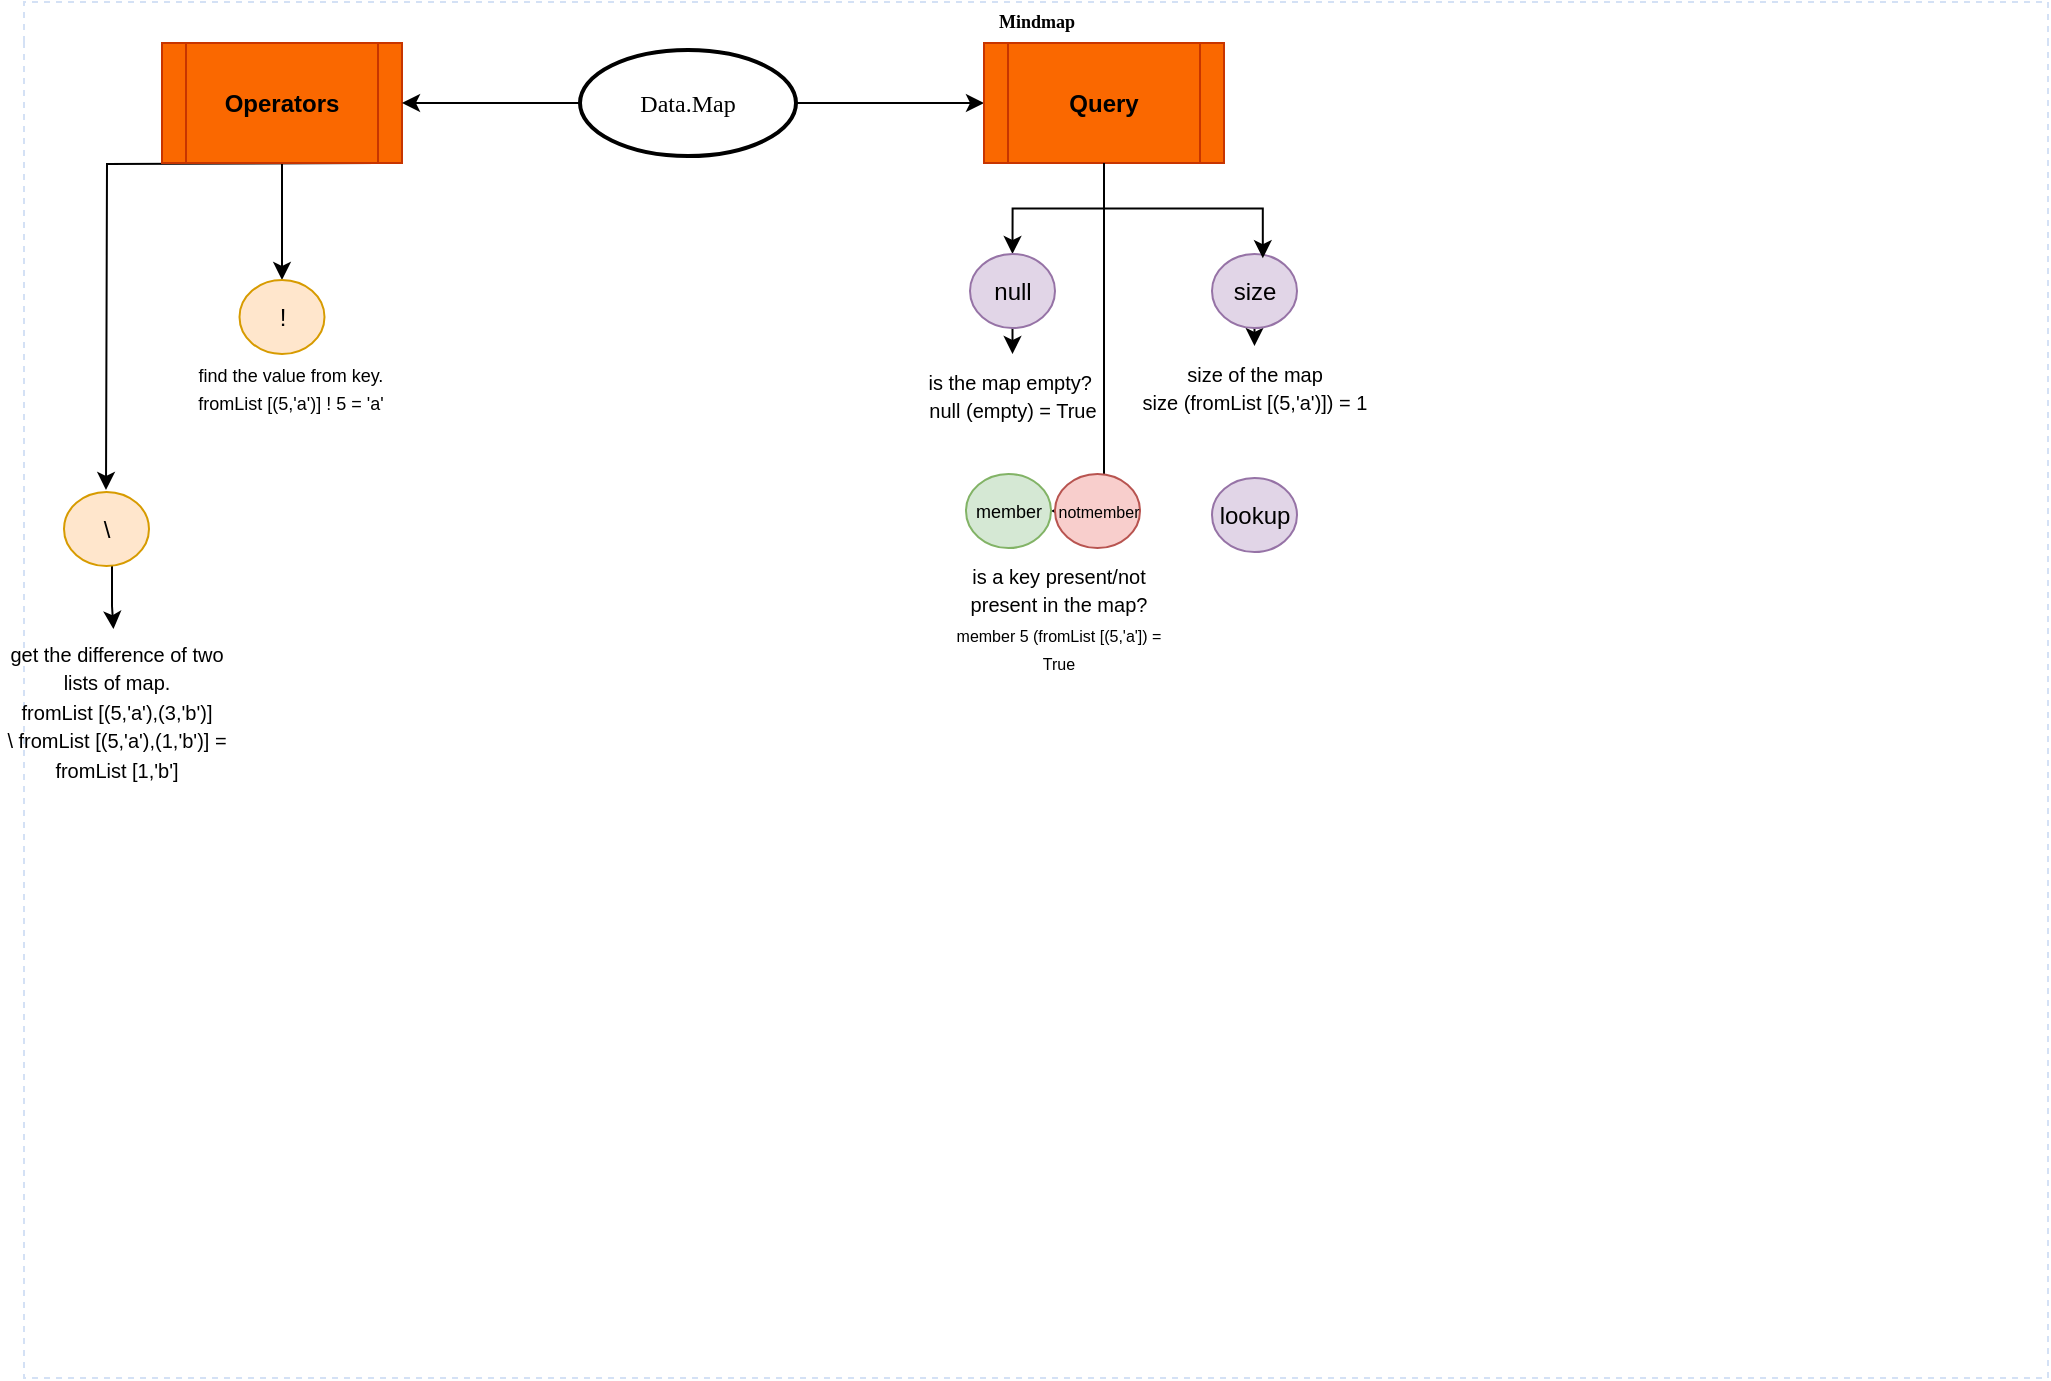 <mxfile border="50" scale="3" compressed="false" locked="false" version="24.8.6">
  <diagram name="Blank" id="YmL12bMKpDGza6XwsDPr">
    <mxGraphModel dx="1325" dy="950" grid="0" gridSize="10" guides="1" tooltips="1" connect="1" arrows="1" fold="1" page="0" pageScale="1" pageWidth="827" pageHeight="1169" background="none" math="1" shadow="0">
      <root>
        <mxCell id="X5NqExCQtvZxIxQ7pmgY-0" />
        <mxCell id="1" parent="X5NqExCQtvZxIxQ7pmgY-0" />
        <mxCell id="Gr0Zq-AI6Quabplr0KPa-179" value="Mindmap" style="swimlane;html=1;startSize=20;horizontal=1;containerType=tree;labelBackgroundColor=none;strokeColor=#D4E1F5;strokeWidth=1;fillColor=none;fontFamily=Comic Sans MS;fontSize=9;swimlaneLine=0;dashed=1;collapsible=0;" parent="1" vertex="1">
          <mxGeometry x="-255" y="-190" width="1012" height="688" as="geometry" />
        </mxCell>
        <mxCell id="AG7CsUv1BUj_aHWcoPG0-14" style="edgeStyle=orthogonalEdgeStyle;rounded=0;orthogonalLoop=1;jettySize=auto;html=1;" edge="1" parent="Gr0Zq-AI6Quabplr0KPa-179" source="Gr0Zq-AI6Quabplr0KPa-180" target="AG7CsUv1BUj_aHWcoPG0-15">
          <mxGeometry relative="1" as="geometry">
            <mxPoint x="478.857" y="50.5" as="targetPoint" />
          </mxGeometry>
        </mxCell>
        <mxCell id="Gr0Zq-AI6Quabplr0KPa-180" value="&lt;font face=&quot;Comic Sans MS&quot;&gt;Data.Map&lt;/font&gt;" style="ellipse;whiteSpace=wrap;html=1;align=center;container=1;recursiveResize=0;treeFolding=1;strokeWidth=2;" parent="Gr0Zq-AI6Quabplr0KPa-179" vertex="1">
          <mxGeometry x="278" y="24" width="108" height="53" as="geometry" />
        </mxCell>
        <mxCell id="AG7CsUv1BUj_aHWcoPG0-3" style="edgeStyle=orthogonalEdgeStyle;rounded=0;orthogonalLoop=1;jettySize=auto;html=1;entryX=0.5;entryY=0;entryDx=0;entryDy=0;" edge="1" parent="Gr0Zq-AI6Quabplr0KPa-179" source="AG7CsUv1BUj_aHWcoPG0-2" target="AG7CsUv1BUj_aHWcoPG0-4">
          <mxGeometry relative="1" as="geometry">
            <mxPoint x="129" y="110.333" as="targetPoint" />
          </mxGeometry>
        </mxCell>
        <mxCell id="AG7CsUv1BUj_aHWcoPG0-9" style="edgeStyle=orthogonalEdgeStyle;rounded=0;orthogonalLoop=1;jettySize=auto;html=1;exitX=0.5;exitY=1;exitDx=0;exitDy=0;" edge="1" parent="Gr0Zq-AI6Quabplr0KPa-179">
          <mxGeometry relative="1" as="geometry">
            <mxPoint x="41" y="244" as="targetPoint" />
            <mxPoint x="177.0" y="80.5" as="sourcePoint" />
          </mxGeometry>
        </mxCell>
        <mxCell id="AG7CsUv1BUj_aHWcoPG0-2" value="&lt;b&gt;Operators&lt;/b&gt;" style="shape=process;whiteSpace=wrap;html=1;backgroundOutline=1;fillColor=#fa6800;fontColor=#000000;strokeColor=#C73500;" vertex="1" parent="Gr0Zq-AI6Quabplr0KPa-179">
          <mxGeometry x="69" y="20.5" width="120" height="60" as="geometry" />
        </mxCell>
        <mxCell id="AG7CsUv1BUj_aHWcoPG0-1" style="edgeStyle=orthogonalEdgeStyle;rounded=0;orthogonalLoop=1;jettySize=auto;html=1;" edge="1" parent="Gr0Zq-AI6Quabplr0KPa-179" source="Gr0Zq-AI6Quabplr0KPa-180" target="AG7CsUv1BUj_aHWcoPG0-2">
          <mxGeometry relative="1" as="geometry">
            <mxPoint x="169" y="50.5" as="targetPoint" />
          </mxGeometry>
        </mxCell>
        <mxCell id="AG7CsUv1BUj_aHWcoPG0-4" value="!" style="ellipse;whiteSpace=wrap;html=1;fillColor=#ffe6cc;strokeColor=#d79b00;" vertex="1" parent="Gr0Zq-AI6Quabplr0KPa-179">
          <mxGeometry x="107.75" y="139" width="42.5" height="37" as="geometry" />
        </mxCell>
        <mxCell id="AG7CsUv1BUj_aHWcoPG0-8" value="&lt;font style=&quot;font-size: 9px;&quot;&gt;find the value from key.&lt;/font&gt;&lt;div&gt;&lt;font style=&quot;font-size: 9px;&quot;&gt;fromList [(5,&#39;a&#39;)] ! 5 = &#39;a&#39;&lt;/font&gt;&lt;/div&gt;" style="text;html=1;align=center;verticalAlign=top;whiteSpace=wrap;rounded=0;labelPosition=center;verticalLabelPosition=middle;" vertex="1" parent="Gr0Zq-AI6Quabplr0KPa-179">
          <mxGeometry x="74.5" y="172" width="117" height="60" as="geometry" />
        </mxCell>
        <mxCell id="AG7CsUv1BUj_aHWcoPG0-12" style="edgeStyle=orthogonalEdgeStyle;rounded=0;orthogonalLoop=1;jettySize=auto;html=1;entryX=0.485;entryY=0.026;entryDx=0;entryDy=0;entryPerimeter=0;" edge="1" parent="Gr0Zq-AI6Quabplr0KPa-179" source="AG7CsUv1BUj_aHWcoPG0-11" target="AG7CsUv1BUj_aHWcoPG0-13">
          <mxGeometry relative="1" as="geometry">
            <mxPoint x="41.25" y="313.833" as="targetPoint" />
            <Array as="points">
              <mxPoint x="44" y="302" />
              <mxPoint x="45" y="302" />
            </Array>
          </mxGeometry>
        </mxCell>
        <mxCell id="AG7CsUv1BUj_aHWcoPG0-11" value="\\" style="ellipse;whiteSpace=wrap;html=1;fillColor=#ffe6cc;strokeColor=#d79b00;" vertex="1" parent="Gr0Zq-AI6Quabplr0KPa-179">
          <mxGeometry x="20" y="245" width="42.5" height="37" as="geometry" />
        </mxCell>
        <mxCell id="AG7CsUv1BUj_aHWcoPG0-13" value="&lt;font size=&quot;1&quot;&gt;get the difference of two lists of map.&lt;/font&gt;&lt;div&gt;&lt;font size=&quot;1&quot;&gt;fromList [(5,&#39;a&#39;),(3,&#39;b&#39;)] \\&amp;nbsp;&lt;/font&gt;&lt;span style=&quot;font-size: x-small; background-color: initial;&quot;&gt;fromList [(5,&#39;a&#39;),(1,&#39;b&#39;)] = fromList [1,&#39;b&#39;]&lt;/span&gt;&lt;/div&gt;" style="text;html=1;align=center;verticalAlign=top;whiteSpace=wrap;rounded=0;labelPosition=center;verticalLabelPosition=middle;" vertex="1" parent="Gr0Zq-AI6Quabplr0KPa-179">
          <mxGeometry x="-12" y="312" width="117" height="60" as="geometry" />
        </mxCell>
        <mxCell id="AG7CsUv1BUj_aHWcoPG0-20" style="edgeStyle=orthogonalEdgeStyle;rounded=0;orthogonalLoop=1;jettySize=auto;html=1;entryX=0.5;entryY=0;entryDx=0;entryDy=0;" edge="1" parent="Gr0Zq-AI6Quabplr0KPa-179" source="AG7CsUv1BUj_aHWcoPG0-15" target="AG7CsUv1BUj_aHWcoPG0-19">
          <mxGeometry relative="1" as="geometry" />
        </mxCell>
        <mxCell id="AG7CsUv1BUj_aHWcoPG0-34" style="edgeStyle=orthogonalEdgeStyle;rounded=0;orthogonalLoop=1;jettySize=auto;html=1;entryX=1;entryY=0.5;entryDx=0;entryDy=0;" edge="1" parent="Gr0Zq-AI6Quabplr0KPa-179" source="AG7CsUv1BUj_aHWcoPG0-15" target="AG7CsUv1BUj_aHWcoPG0-32">
          <mxGeometry relative="1" as="geometry" />
        </mxCell>
        <mxCell id="AG7CsUv1BUj_aHWcoPG0-15" value="&lt;b&gt;Query&lt;/b&gt;" style="shape=process;whiteSpace=wrap;html=1;backgroundOutline=1;fillColor=#fa6800;fontColor=#000000;strokeColor=#C73500;" vertex="1" parent="Gr0Zq-AI6Quabplr0KPa-179">
          <mxGeometry x="480" y="20.5" width="120" height="60" as="geometry" />
        </mxCell>
        <mxCell id="AG7CsUv1BUj_aHWcoPG0-23" style="edgeStyle=orthogonalEdgeStyle;rounded=0;orthogonalLoop=1;jettySize=auto;html=1;exitX=0.5;exitY=1;exitDx=0;exitDy=0;entryX=0.5;entryY=0;entryDx=0;entryDy=0;" edge="1" parent="Gr0Zq-AI6Quabplr0KPa-179" source="AG7CsUv1BUj_aHWcoPG0-19" target="AG7CsUv1BUj_aHWcoPG0-21">
          <mxGeometry relative="1" as="geometry" />
        </mxCell>
        <mxCell id="AG7CsUv1BUj_aHWcoPG0-19" value="null" style="ellipse;whiteSpace=wrap;html=1;fillColor=#e1d5e7;strokeColor=#9673a6;" vertex="1" parent="Gr0Zq-AI6Quabplr0KPa-179">
          <mxGeometry x="473" y="126" width="42.5" height="37" as="geometry" />
        </mxCell>
        <mxCell id="AG7CsUv1BUj_aHWcoPG0-21" value="&lt;font size=&quot;1&quot;&gt;is the map empty?&amp;nbsp;&lt;/font&gt;&lt;div&gt;&lt;font size=&quot;1&quot;&gt;null (empty) = True&lt;/font&gt;&lt;/div&gt;" style="text;html=1;align=center;verticalAlign=top;whiteSpace=wrap;rounded=0;labelPosition=center;verticalLabelPosition=middle;" vertex="1" parent="Gr0Zq-AI6Quabplr0KPa-179">
          <mxGeometry x="435.75" y="176" width="117" height="60" as="geometry" />
        </mxCell>
        <mxCell id="AG7CsUv1BUj_aHWcoPG0-30" style="edgeStyle=orthogonalEdgeStyle;rounded=0;orthogonalLoop=1;jettySize=auto;html=1;exitX=0.5;exitY=1;exitDx=0;exitDy=0;entryX=0.5;entryY=0;entryDx=0;entryDy=0;" edge="1" parent="Gr0Zq-AI6Quabplr0KPa-179" source="AG7CsUv1BUj_aHWcoPG0-24" target="AG7CsUv1BUj_aHWcoPG0-27">
          <mxGeometry relative="1" as="geometry" />
        </mxCell>
        <mxCell id="AG7CsUv1BUj_aHWcoPG0-24" value="size" style="ellipse;whiteSpace=wrap;html=1;fillColor=#e1d5e7;strokeColor=#9673a6;" vertex="1" parent="Gr0Zq-AI6Quabplr0KPa-179">
          <mxGeometry x="594" y="126" width="42.5" height="37" as="geometry" />
        </mxCell>
        <mxCell id="AG7CsUv1BUj_aHWcoPG0-26" style="edgeStyle=orthogonalEdgeStyle;rounded=0;orthogonalLoop=1;jettySize=auto;html=1;entryX=0.598;entryY=0.057;entryDx=0;entryDy=0;entryPerimeter=0;" edge="1" parent="Gr0Zq-AI6Quabplr0KPa-179" source="AG7CsUv1BUj_aHWcoPG0-15" target="AG7CsUv1BUj_aHWcoPG0-24">
          <mxGeometry relative="1" as="geometry" />
        </mxCell>
        <mxCell id="AG7CsUv1BUj_aHWcoPG0-27" value="&lt;font size=&quot;1&quot;&gt;size of the map&lt;br&gt;size (fromList [(5,&#39;a&#39;)]) = 1&lt;/font&gt;" style="text;html=1;align=center;verticalAlign=top;whiteSpace=wrap;rounded=0;labelPosition=center;verticalLabelPosition=middle;" vertex="1" parent="Gr0Zq-AI6Quabplr0KPa-179">
          <mxGeometry x="556.75" y="172" width="117" height="60" as="geometry" />
        </mxCell>
        <mxCell id="AG7CsUv1BUj_aHWcoPG0-32" value="member" style="ellipse;whiteSpace=wrap;html=1;fontSize=9;fillColor=#d5e8d4;strokeColor=#82b366;" vertex="1" parent="Gr0Zq-AI6Quabplr0KPa-179">
          <mxGeometry x="471" y="236" width="42.5" height="37" as="geometry" />
        </mxCell>
        <mxCell id="AG7CsUv1BUj_aHWcoPG0-33" value="notmember" style="ellipse;whiteSpace=wrap;html=1;fontSize=8;fillColor=#f8cecc;strokeColor=#b85450;" vertex="1" parent="Gr0Zq-AI6Quabplr0KPa-179">
          <mxGeometry x="515.5" y="236" width="42.5" height="37" as="geometry" />
        </mxCell>
        <mxCell id="AG7CsUv1BUj_aHWcoPG0-35" value="&lt;font size=&quot;1&quot;&gt;is a key present/not present in the map?&lt;/font&gt;&lt;div&gt;&lt;font style=&quot;font-size: 8px;&quot;&gt;member 5 (fromList [(5,&#39;a&#39;]) = True&lt;/font&gt;&lt;/div&gt;" style="text;html=1;align=center;verticalAlign=top;whiteSpace=wrap;rounded=0;labelPosition=center;verticalLabelPosition=middle;" vertex="1" parent="Gr0Zq-AI6Quabplr0KPa-179">
          <mxGeometry x="459" y="273" width="117" height="60" as="geometry" />
        </mxCell>
        <mxCell id="AG7CsUv1BUj_aHWcoPG0-36" value="lookup" style="ellipse;whiteSpace=wrap;html=1;fillColor=#e1d5e7;strokeColor=#9673a6;" vertex="1" parent="Gr0Zq-AI6Quabplr0KPa-179">
          <mxGeometry x="594" y="238" width="42.5" height="37" as="geometry" />
        </mxCell>
      </root>
    </mxGraphModel>
  </diagram>
</mxfile>

